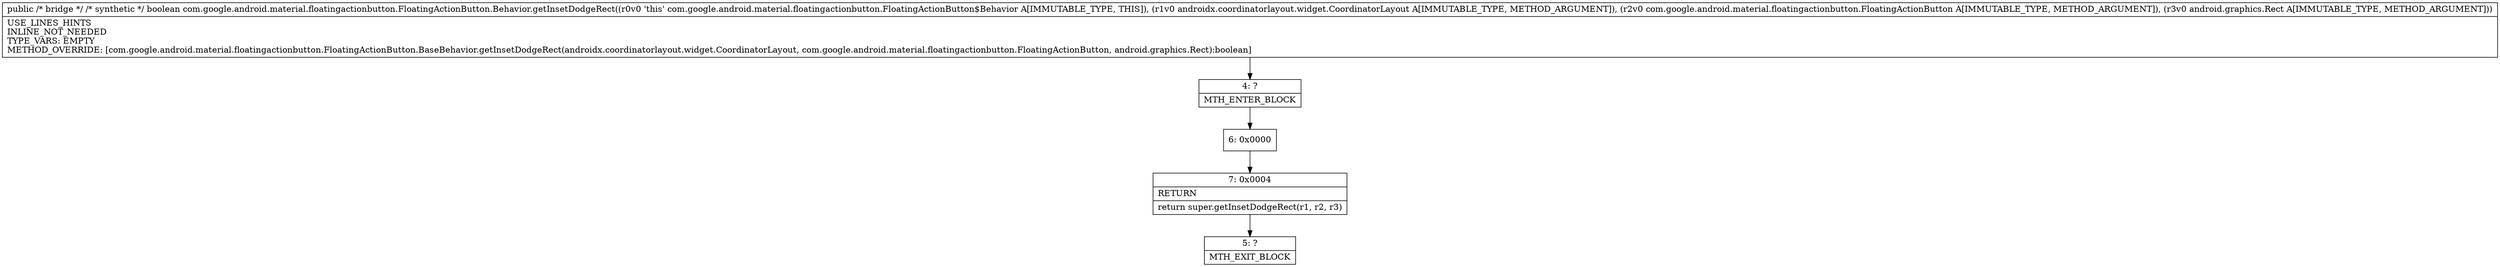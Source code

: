 digraph "CFG forcom.google.android.material.floatingactionbutton.FloatingActionButton.Behavior.getInsetDodgeRect(Landroidx\/coordinatorlayout\/widget\/CoordinatorLayout;Lcom\/google\/android\/material\/floatingactionbutton\/FloatingActionButton;Landroid\/graphics\/Rect;)Z" {
Node_4 [shape=record,label="{4\:\ ?|MTH_ENTER_BLOCK\l}"];
Node_6 [shape=record,label="{6\:\ 0x0000}"];
Node_7 [shape=record,label="{7\:\ 0x0004|RETURN\l|return super.getInsetDodgeRect(r1, r2, r3)\l}"];
Node_5 [shape=record,label="{5\:\ ?|MTH_EXIT_BLOCK\l}"];
MethodNode[shape=record,label="{public \/* bridge *\/ \/* synthetic *\/ boolean com.google.android.material.floatingactionbutton.FloatingActionButton.Behavior.getInsetDodgeRect((r0v0 'this' com.google.android.material.floatingactionbutton.FloatingActionButton$Behavior A[IMMUTABLE_TYPE, THIS]), (r1v0 androidx.coordinatorlayout.widget.CoordinatorLayout A[IMMUTABLE_TYPE, METHOD_ARGUMENT]), (r2v0 com.google.android.material.floatingactionbutton.FloatingActionButton A[IMMUTABLE_TYPE, METHOD_ARGUMENT]), (r3v0 android.graphics.Rect A[IMMUTABLE_TYPE, METHOD_ARGUMENT]))  | USE_LINES_HINTS\lINLINE_NOT_NEEDED\lTYPE_VARS: EMPTY\lMETHOD_OVERRIDE: [com.google.android.material.floatingactionbutton.FloatingActionButton.BaseBehavior.getInsetDodgeRect(androidx.coordinatorlayout.widget.CoordinatorLayout, com.google.android.material.floatingactionbutton.FloatingActionButton, android.graphics.Rect):boolean]\l}"];
MethodNode -> Node_4;Node_4 -> Node_6;
Node_6 -> Node_7;
Node_7 -> Node_5;
}

